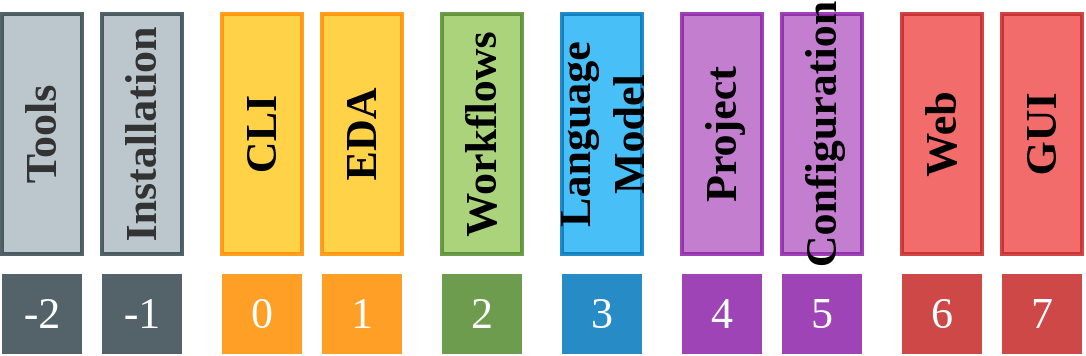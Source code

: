 <mxfile version="13.5.7" type="device"><diagram id="5c5MTBiNeqcY0XCzpNwq" name="Page-1"><mxGraphModel dx="1422" dy="822" grid="1" gridSize="10" guides="1" tooltips="1" connect="1" arrows="1" fold="1" page="1" pageScale="1" pageWidth="3300" pageHeight="4681" math="0" shadow="0" extFonts="Teko^https://fonts.googleapis.com/css?family=Teko"><root><mxCell id="0"/><mxCell id="1" parent="0"/><mxCell id="-3E90IPkH3u_-KwCp1B3-1" value="CLI" style="rounded=0;whiteSpace=wrap;html=1;fontSize=22;fontStyle=1;rotation=-90;fontFamily=Teko;fillColor=#ffca28;strokeColor=#FF8F00;strokeWidth=2;opacity=85;" parent="1" vertex="1"><mxGeometry x="110" y="80" width="120" height="40" as="geometry"/></mxCell><mxCell id="-3E90IPkH3u_-KwCp1B3-2" value="EDA" style="rounded=0;whiteSpace=wrap;html=1;fontSize=22;fontStyle=1;rotation=-90;fontFamily=Teko;fillColor=#ffca28;strokeColor=#FF8F00;strokeWidth=2;opacity=85;" parent="1" vertex="1"><mxGeometry x="160" y="80" width="120" height="40" as="geometry"/></mxCell><mxCell id="-3E90IPkH3u_-KwCp1B3-3" value="Workflows" style="rounded=0;whiteSpace=wrap;html=1;fontSize=22;fontStyle=1;rotation=-90;fontFamily=Teko;fillColor=#9ccc65;strokeColor=#558B2F;strokeWidth=2;opacity=85;" parent="1" vertex="1"><mxGeometry x="220" y="80" width="120" height="40" as="geometry"/></mxCell><mxCell id="-3E90IPkH3u_-KwCp1B3-4" value="Project" style="rounded=0;whiteSpace=wrap;html=1;fontSize=22;fontStyle=1;rotation=-90;fontFamily=Teko;fillColor=#ba68c8;strokeColor=#8e24aa;strokeWidth=2;opacity=85;" parent="1" vertex="1"><mxGeometry x="340" y="80" width="120" height="40" as="geometry"/></mxCell><mxCell id="-3E90IPkH3u_-KwCp1B3-5" value="Configuration" style="rounded=0;whiteSpace=wrap;html=1;fontSize=22;fontStyle=1;rotation=-90;fontFamily=Teko;strokeColor=#8E24AA;fillColor=#BA68C8;strokeWidth=2;opacity=85;" parent="1" vertex="1"><mxGeometry x="390" y="80" width="120" height="40" as="geometry"/></mxCell><mxCell id="-3E90IPkH3u_-KwCp1B3-6" value="Language Model" style="rounded=0;whiteSpace=wrap;html=1;fontSize=22;fontStyle=1;rotation=-90;fontFamily=Teko;fillColor=#29b6f6;strokeColor=#0277BD;strokeWidth=2;opacity=85;" parent="1" vertex="1"><mxGeometry x="280" y="80" width="120" height="40" as="geometry"/></mxCell><mxCell id="-3E90IPkH3u_-KwCp1B3-7" value="Installation" style="rounded=0;whiteSpace=wrap;html=1;fontColor=#333333;fontSize=22;fontStyle=1;rotation=-90;fontFamily=Teko;FType=g;strokeColor=#37474F;strokeWidth=2;fillColor=#b0bec5;opacity=85;" parent="1" vertex="1"><mxGeometry x="50" y="80" width="120" height="40" as="geometry"/></mxCell><mxCell id="-3E90IPkH3u_-KwCp1B3-8" value="&lt;span style=&quot;font-size: 22px;&quot;&gt;0&lt;/span&gt;" style="rounded=0;whiteSpace=wrap;html=1;strokeColor=none;fontFamily=Teko;fontSize=22;fontColor=#FFFFFF;fillColor=#ff8f00;opacity=85;" parent="1" vertex="1"><mxGeometry x="150" y="170" width="40" height="40" as="geometry"/></mxCell><mxCell id="-3E90IPkH3u_-KwCp1B3-9" value="&lt;span style=&quot;font-size: 22px;&quot;&gt;1&lt;/span&gt;" style="rounded=0;whiteSpace=wrap;html=1;strokeColor=none;fontFamily=Teko;fontSize=22;fontColor=#FFFFFF;fillColor=#ff8f00;opacity=85;" parent="1" vertex="1"><mxGeometry x="200" y="170" width="40" height="40" as="geometry"/></mxCell><mxCell id="-3E90IPkH3u_-KwCp1B3-10" value="&lt;span style=&quot;font-size: 22px;&quot;&gt;2&lt;/span&gt;" style="rounded=0;whiteSpace=wrap;html=1;strokeColor=none;fontFamily=Teko;fontSize=22;fontColor=#FFFFFF;fillColor=#558b2f;opacity=85;" parent="1" vertex="1"><mxGeometry x="260" y="170" width="40" height="40" as="geometry"/></mxCell><mxCell id="-3E90IPkH3u_-KwCp1B3-11" value="&lt;span style=&quot;font-size: 22px;&quot;&gt;3&lt;/span&gt;" style="rounded=0;whiteSpace=wrap;html=1;strokeColor=none;fontFamily=Teko;fontSize=22;fontColor=#FFFFFF;fillColor=#0277bd;opacity=85;" parent="1" vertex="1"><mxGeometry x="320" y="170" width="40" height="40" as="geometry"/></mxCell><mxCell id="-3E90IPkH3u_-KwCp1B3-12" value="&lt;span style=&quot;font-size: 22px;&quot;&gt;4&lt;/span&gt;" style="rounded=0;whiteSpace=wrap;html=1;strokeColor=none;fontFamily=Teko;fontSize=22;fontColor=#FFFFFF;fillColor=#8e24aa;opacity=85;" parent="1" vertex="1"><mxGeometry x="380" y="170" width="40" height="40" as="geometry"/></mxCell><mxCell id="-3E90IPkH3u_-KwCp1B3-13" value="&lt;span style=&quot;font-size: 22px;&quot;&gt;5&lt;/span&gt;" style="rounded=0;whiteSpace=wrap;html=1;strokeColor=none;fontFamily=Teko;fontSize=22;fillColor=#8e24aa;fontColor=#FFFFFF;opacity=85;" parent="1" vertex="1"><mxGeometry x="430" y="170" width="40" height="40" as="geometry"/></mxCell><mxCell id="-3E90IPkH3u_-KwCp1B3-14" value="-1" style="rounded=0;whiteSpace=wrap;html=1;strokeColor=none;fontFamily=Teko;fontSize=22;fillColor=#37474f;fontColor=#FFFFFF;opacity=85;" parent="1" vertex="1"><mxGeometry x="90" y="170" width="40" height="40" as="geometry"/></mxCell><mxCell id="-3E90IPkH3u_-KwCp1B3-15" value="Web" style="rounded=0;whiteSpace=wrap;html=1;fontSize=22;fontStyle=1;rotation=-90;fontFamily=Teko;fillColor=#ef5350;strokeColor=#C62828;strokeWidth=2;opacity=85;" parent="1" vertex="1"><mxGeometry x="450" y="80" width="120" height="40" as="geometry"/></mxCell><mxCell id="-3E90IPkH3u_-KwCp1B3-16" value="GUI" style="rounded=0;whiteSpace=wrap;html=1;fontSize=22;fontStyle=1;rotation=-90;fontFamily=Teko;fillColor=#ef5350;strokeColor=#c62828;strokeWidth=2;opacity=85;" parent="1" vertex="1"><mxGeometry x="500" y="80" width="120" height="40" as="geometry"/></mxCell><mxCell id="-3E90IPkH3u_-KwCp1B3-17" value="&lt;span style=&quot;font-size: 22px;&quot;&gt;6&lt;/span&gt;" style="rounded=0;whiteSpace=wrap;html=1;strokeColor=none;fontFamily=Teko;fontSize=22;fontColor=#FFFFFF;fillColor=#c62828;opacity=85;" parent="1" vertex="1"><mxGeometry x="490" y="170" width="40" height="40" as="geometry"/></mxCell><mxCell id="-3E90IPkH3u_-KwCp1B3-18" value="&lt;span style=&quot;font-size: 22px;&quot;&gt;7&lt;/span&gt;" style="rounded=0;whiteSpace=wrap;html=1;strokeColor=none;fontFamily=Teko;fontSize=22;fillColor=#c62828;fontColor=#FFFFFF;opacity=85;" parent="1" vertex="1"><mxGeometry x="540" y="170" width="40" height="40" as="geometry"/></mxCell><mxCell id="F4Zy_Jc3Eq8hWqcCMty4-1" value="Tools" style="rounded=0;whiteSpace=wrap;html=1;fontColor=#333333;fontSize=22;fontStyle=1;rotation=-90;fontFamily=Teko;FType=g;strokeColor=#37474F;strokeWidth=2;fillColor=#b0bec5;opacity=85;" vertex="1" parent="1"><mxGeometry y="80" width="120" height="40" as="geometry"/></mxCell><mxCell id="F4Zy_Jc3Eq8hWqcCMty4-2" value="-2" style="rounded=0;whiteSpace=wrap;html=1;strokeColor=none;fontFamily=Teko;fontSize=22;fillColor=#37474f;fontColor=#FFFFFF;opacity=85;" vertex="1" parent="1"><mxGeometry x="40" y="170" width="40" height="40" as="geometry"/></mxCell></root></mxGraphModel></diagram></mxfile>